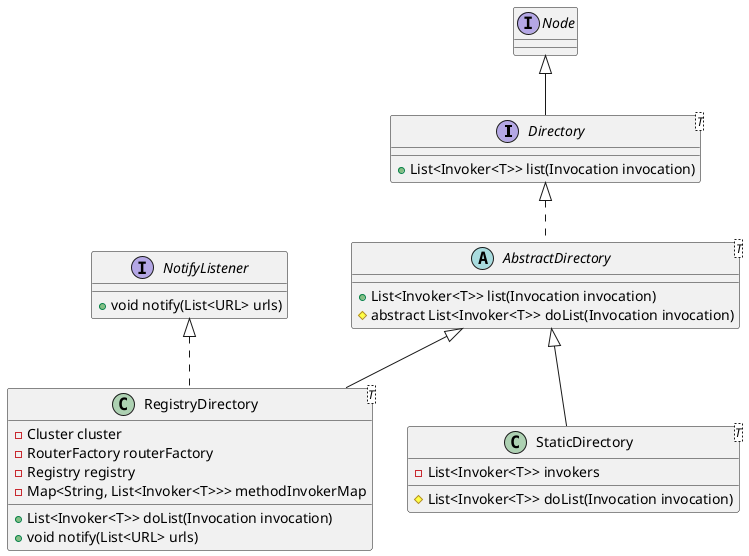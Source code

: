 @startuml

interface Directory<T> extends Node {
    + List<Invoker<T>> list(Invocation invocation)
}

abstract class AbstractDirectory<T> implements Directory {
    + List<Invoker<T>> list(Invocation invocation)
    # abstract List<Invoker<T>> doList(Invocation invocation)
}

interface NotifyListener {
    + void notify(List<URL> urls)
}

class RegistryDirectory<T> extends AbstractDirectory implements NotifyListener {
    - Cluster cluster
    - RouterFactory routerFactory
    - Registry registry
    - Map<String, List<Invoker<T>>> methodInvokerMap
    + List<Invoker<T>> doList(Invocation invocation)
    + void notify(List<URL> urls)
}

class StaticDirectory<T> extends AbstractDirectory {
    - List<Invoker<T>> invokers
    # List<Invoker<T>> doList(Invocation invocation)
}

@enduml